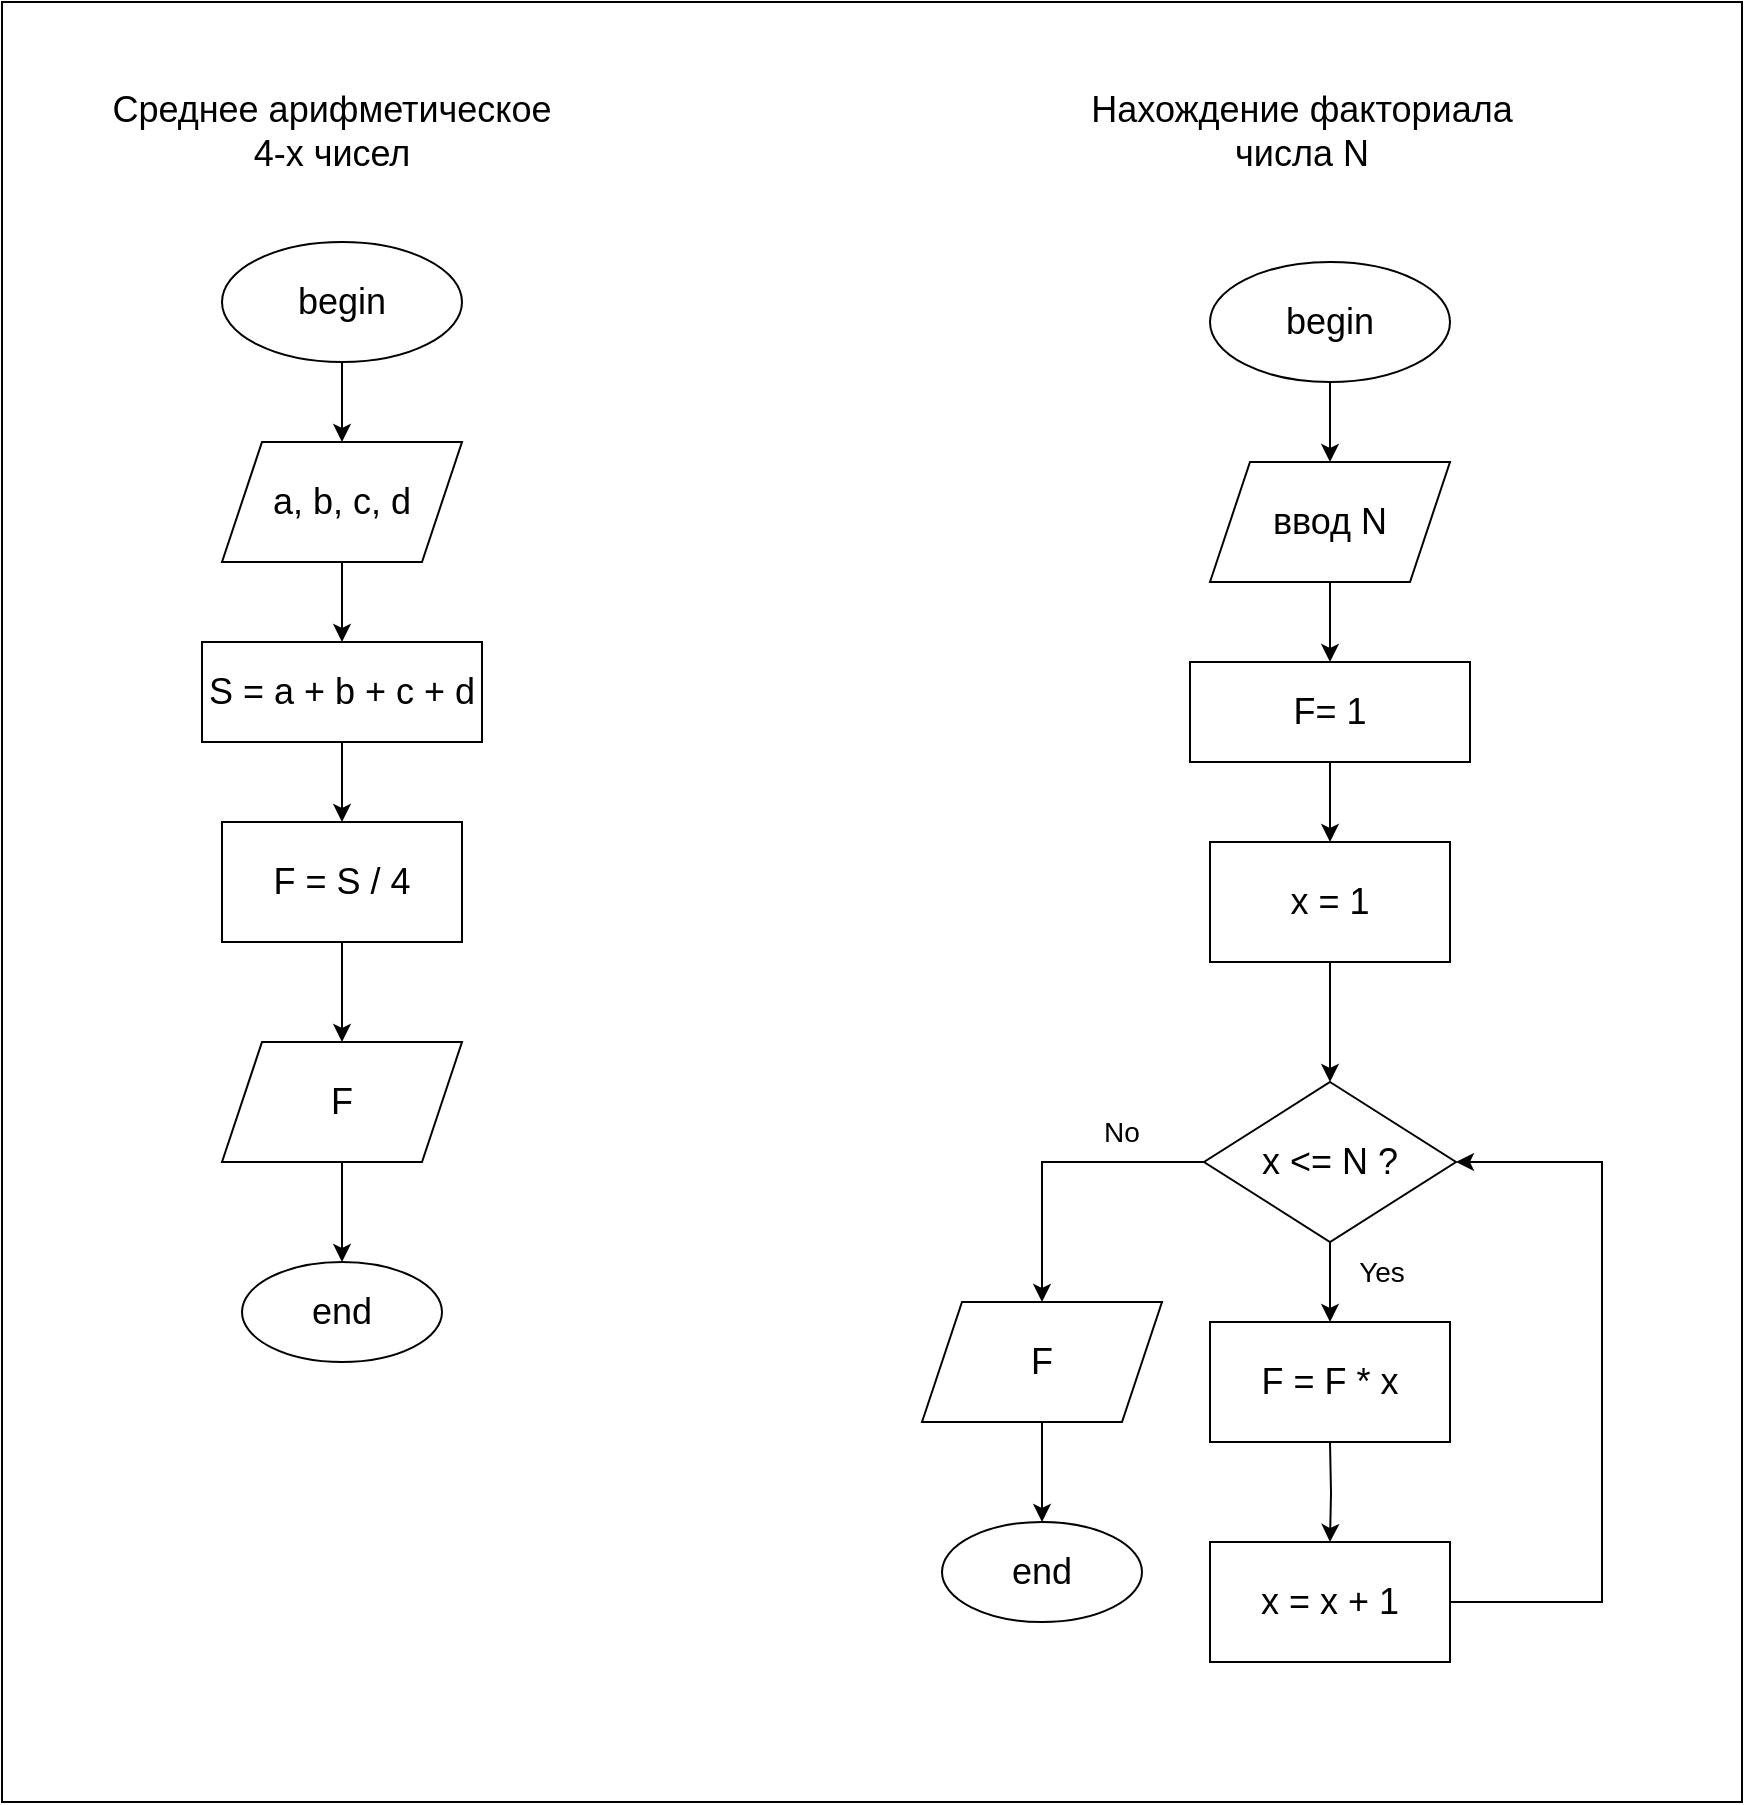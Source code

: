 <mxfile version="22.1.11" type="google">
  <diagram id="C5RBs43oDa-KdzZeNtuy" name="Page-1">
    <mxGraphModel grid="1" page="1" gridSize="10" guides="1" tooltips="1" connect="1" arrows="1" fold="1" pageScale="1" pageWidth="827" pageHeight="1169" math="0" shadow="0">
      <root>
        <mxCell id="WIyWlLk6GJQsqaUBKTNV-0" />
        <mxCell id="WIyWlLk6GJQsqaUBKTNV-1" parent="WIyWlLk6GJQsqaUBKTNV-0" />
        <mxCell id="F-WVQtWmwmmTG1KwG65c-15" value="" style="rounded=0;whiteSpace=wrap;html=1;" vertex="1" parent="WIyWlLk6GJQsqaUBKTNV-1">
          <mxGeometry x="-160" y="-270" width="870" height="900" as="geometry" />
        </mxCell>
        <mxCell id="F-WVQtWmwmmTG1KwG65c-0" value="&lt;font style=&quot;font-size: 18px;&quot;&gt;begin&lt;/font&gt;" style="ellipse;whiteSpace=wrap;html=1;" vertex="1" parent="WIyWlLk6GJQsqaUBKTNV-1">
          <mxGeometry x="-50" y="-150" width="120" height="60" as="geometry" />
        </mxCell>
        <mxCell id="F-WVQtWmwmmTG1KwG65c-3" style="edgeStyle=orthogonalEdgeStyle;rounded=0;orthogonalLoop=1;jettySize=auto;html=1;exitX=0.5;exitY=1;exitDx=0;exitDy=0;" edge="1" parent="WIyWlLk6GJQsqaUBKTNV-1" source="F-WVQtWmwmmTG1KwG65c-1" target="F-WVQtWmwmmTG1KwG65c-4">
          <mxGeometry relative="1" as="geometry">
            <mxPoint x="10" y="40" as="targetPoint" />
          </mxGeometry>
        </mxCell>
        <mxCell id="F-WVQtWmwmmTG1KwG65c-1" value="&lt;font style=&quot;font-size: 18px;&quot;&gt;a, b, c, d&lt;/font&gt;" style="shape=parallelogram;perimeter=parallelogramPerimeter;whiteSpace=wrap;html=1;fixedSize=1;" vertex="1" parent="WIyWlLk6GJQsqaUBKTNV-1">
          <mxGeometry x="-50" y="-50" width="120" height="60" as="geometry" />
        </mxCell>
        <mxCell id="F-WVQtWmwmmTG1KwG65c-2" value="" style="endArrow=classic;html=1;rounded=0;exitX=0.5;exitY=1;exitDx=0;exitDy=0;entryX=0.5;entryY=0;entryDx=0;entryDy=0;" edge="1" parent="WIyWlLk6GJQsqaUBKTNV-1" source="F-WVQtWmwmmTG1KwG65c-0" target="F-WVQtWmwmmTG1KwG65c-1">
          <mxGeometry width="50" height="50" relative="1" as="geometry">
            <mxPoint y="70" as="sourcePoint" />
            <mxPoint x="50" y="20" as="targetPoint" />
          </mxGeometry>
        </mxCell>
        <mxCell id="F-WVQtWmwmmTG1KwG65c-5" style="edgeStyle=orthogonalEdgeStyle;rounded=0;orthogonalLoop=1;jettySize=auto;html=1;" edge="1" parent="WIyWlLk6GJQsqaUBKTNV-1" source="F-WVQtWmwmmTG1KwG65c-4" target="F-WVQtWmwmmTG1KwG65c-6">
          <mxGeometry relative="1" as="geometry">
            <mxPoint x="10" y="140" as="targetPoint" />
          </mxGeometry>
        </mxCell>
        <mxCell id="F-WVQtWmwmmTG1KwG65c-4" value="&lt;font style=&quot;font-size: 18px;&quot;&gt;S = a + b + c + d&lt;/font&gt;" style="rounded=0;whiteSpace=wrap;html=1;" vertex="1" parent="WIyWlLk6GJQsqaUBKTNV-1">
          <mxGeometry x="-60" y="50" width="140" height="50" as="geometry" />
        </mxCell>
        <mxCell id="F-WVQtWmwmmTG1KwG65c-7" style="edgeStyle=orthogonalEdgeStyle;rounded=0;orthogonalLoop=1;jettySize=auto;html=1;exitX=0.5;exitY=1;exitDx=0;exitDy=0;" edge="1" parent="WIyWlLk6GJQsqaUBKTNV-1" source="F-WVQtWmwmmTG1KwG65c-6" target="F-WVQtWmwmmTG1KwG65c-8">
          <mxGeometry relative="1" as="geometry">
            <mxPoint x="10" y="240" as="targetPoint" />
          </mxGeometry>
        </mxCell>
        <mxCell id="F-WVQtWmwmmTG1KwG65c-6" value="&lt;font style=&quot;font-size: 18px;&quot;&gt;F = S / 4&lt;/font&gt;" style="rounded=0;whiteSpace=wrap;html=1;" vertex="1" parent="WIyWlLk6GJQsqaUBKTNV-1">
          <mxGeometry x="-50" y="140" width="120" height="60" as="geometry" />
        </mxCell>
        <mxCell id="F-WVQtWmwmmTG1KwG65c-9" style="edgeStyle=orthogonalEdgeStyle;rounded=0;orthogonalLoop=1;jettySize=auto;html=1;" edge="1" parent="WIyWlLk6GJQsqaUBKTNV-1" source="F-WVQtWmwmmTG1KwG65c-8" target="F-WVQtWmwmmTG1KwG65c-10">
          <mxGeometry relative="1" as="geometry">
            <mxPoint x="10" y="350" as="targetPoint" />
          </mxGeometry>
        </mxCell>
        <mxCell id="F-WVQtWmwmmTG1KwG65c-8" value="&lt;font style=&quot;font-size: 18px;&quot;&gt;F&lt;/font&gt;" style="shape=parallelogram;perimeter=parallelogramPerimeter;whiteSpace=wrap;html=1;fixedSize=1;" vertex="1" parent="WIyWlLk6GJQsqaUBKTNV-1">
          <mxGeometry x="-50" y="250" width="120" height="60" as="geometry" />
        </mxCell>
        <mxCell id="F-WVQtWmwmmTG1KwG65c-10" value="&lt;font style=&quot;font-size: 18px;&quot;&gt;end&lt;/font&gt;" style="ellipse;whiteSpace=wrap;html=1;" vertex="1" parent="WIyWlLk6GJQsqaUBKTNV-1">
          <mxGeometry x="-40" y="360" width="100" height="50" as="geometry" />
        </mxCell>
        <mxCell id="F-WVQtWmwmmTG1KwG65c-16" value="&lt;font style=&quot;font-size: 18px;&quot;&gt;Среднее арифметическое 4-х чисел&lt;/font&gt;" style="text;html=1;strokeColor=none;fillColor=none;align=center;verticalAlign=middle;whiteSpace=wrap;rounded=0;" vertex="1" parent="WIyWlLk6GJQsqaUBKTNV-1">
          <mxGeometry x="-110" y="-210" width="230" height="10" as="geometry" />
        </mxCell>
        <mxCell id="F-WVQtWmwmmTG1KwG65c-17" value="&lt;font style=&quot;font-size: 18px;&quot;&gt;Нахождение факториала числа N&lt;/font&gt;" style="text;html=1;strokeColor=none;fillColor=none;align=center;verticalAlign=middle;whiteSpace=wrap;rounded=0;" vertex="1" parent="WIyWlLk6GJQsqaUBKTNV-1">
          <mxGeometry x="360" y="-225" width="260" height="40" as="geometry" />
        </mxCell>
        <mxCell id="F-WVQtWmwmmTG1KwG65c-20" value="&lt;font style=&quot;font-size: 18px;&quot;&gt;begin&lt;/font&gt;" style="ellipse;whiteSpace=wrap;html=1;" vertex="1" parent="WIyWlLk6GJQsqaUBKTNV-1">
          <mxGeometry x="444" y="-140" width="120" height="60" as="geometry" />
        </mxCell>
        <mxCell id="F-WVQtWmwmmTG1KwG65c-21" style="edgeStyle=orthogonalEdgeStyle;rounded=0;orthogonalLoop=1;jettySize=auto;html=1;exitX=0.5;exitY=1;exitDx=0;exitDy=0;" edge="1" parent="WIyWlLk6GJQsqaUBKTNV-1" source="F-WVQtWmwmmTG1KwG65c-22" target="F-WVQtWmwmmTG1KwG65c-25">
          <mxGeometry relative="1" as="geometry">
            <mxPoint x="504" y="50" as="targetPoint" />
          </mxGeometry>
        </mxCell>
        <mxCell id="F-WVQtWmwmmTG1KwG65c-22" value="&lt;font style=&quot;font-size: 18px;&quot;&gt;ввод N&lt;/font&gt;" style="shape=parallelogram;perimeter=parallelogramPerimeter;whiteSpace=wrap;html=1;fixedSize=1;" vertex="1" parent="WIyWlLk6GJQsqaUBKTNV-1">
          <mxGeometry x="444" y="-40" width="120" height="60" as="geometry" />
        </mxCell>
        <mxCell id="F-WVQtWmwmmTG1KwG65c-23" value="" style="endArrow=classic;html=1;rounded=0;exitX=0.5;exitY=1;exitDx=0;exitDy=0;entryX=0.5;entryY=0;entryDx=0;entryDy=0;" edge="1" parent="WIyWlLk6GJQsqaUBKTNV-1" source="F-WVQtWmwmmTG1KwG65c-20" target="F-WVQtWmwmmTG1KwG65c-22">
          <mxGeometry width="50" height="50" relative="1" as="geometry">
            <mxPoint x="494" y="80" as="sourcePoint" />
            <mxPoint x="544" y="30" as="targetPoint" />
          </mxGeometry>
        </mxCell>
        <mxCell id="F-WVQtWmwmmTG1KwG65c-24" style="edgeStyle=orthogonalEdgeStyle;rounded=0;orthogonalLoop=1;jettySize=auto;html=1;" edge="1" parent="WIyWlLk6GJQsqaUBKTNV-1" source="F-WVQtWmwmmTG1KwG65c-25" target="F-WVQtWmwmmTG1KwG65c-27">
          <mxGeometry relative="1" as="geometry">
            <mxPoint x="504" y="150" as="targetPoint" />
          </mxGeometry>
        </mxCell>
        <mxCell id="F-WVQtWmwmmTG1KwG65c-25" value="&lt;font style=&quot;font-size: 18px;&quot;&gt;F= 1&lt;/font&gt;" style="rounded=0;whiteSpace=wrap;html=1;" vertex="1" parent="WIyWlLk6GJQsqaUBKTNV-1">
          <mxGeometry x="434" y="60" width="140" height="50" as="geometry" />
        </mxCell>
        <mxCell id="F-WVQtWmwmmTG1KwG65c-27" value="&lt;font style=&quot;font-size: 18px;&quot;&gt;x = 1&lt;/font&gt;" style="rounded=0;whiteSpace=wrap;html=1;" vertex="1" parent="WIyWlLk6GJQsqaUBKTNV-1">
          <mxGeometry x="444" y="150" width="120" height="60" as="geometry" />
        </mxCell>
        <mxCell id="F-WVQtWmwmmTG1KwG65c-28" style="edgeStyle=orthogonalEdgeStyle;rounded=0;orthogonalLoop=1;jettySize=auto;html=1;" edge="1" parent="WIyWlLk6GJQsqaUBKTNV-1" source="F-WVQtWmwmmTG1KwG65c-29" target="F-WVQtWmwmmTG1KwG65c-30">
          <mxGeometry relative="1" as="geometry">
            <mxPoint x="360" y="480" as="targetPoint" />
          </mxGeometry>
        </mxCell>
        <mxCell id="F-WVQtWmwmmTG1KwG65c-29" value="&lt;font style=&quot;font-size: 18px;&quot;&gt;F&lt;/font&gt;" style="shape=parallelogram;perimeter=parallelogramPerimeter;whiteSpace=wrap;html=1;fixedSize=1;" vertex="1" parent="WIyWlLk6GJQsqaUBKTNV-1">
          <mxGeometry x="300" y="380" width="120" height="60" as="geometry" />
        </mxCell>
        <mxCell id="F-WVQtWmwmmTG1KwG65c-30" value="&lt;font style=&quot;font-size: 18px;&quot;&gt;end&lt;/font&gt;" style="ellipse;whiteSpace=wrap;html=1;" vertex="1" parent="WIyWlLk6GJQsqaUBKTNV-1">
          <mxGeometry x="310" y="490" width="100" height="50" as="geometry" />
        </mxCell>
        <mxCell id="AdEeCL2vunf8xXkyVYBJ-0" value="&lt;font style=&quot;font-size: 18px;&quot;&gt;x &amp;lt;= N ?&lt;/font&gt;" style="rhombus;whiteSpace=wrap;html=1;" vertex="1" parent="WIyWlLk6GJQsqaUBKTNV-1">
          <mxGeometry x="441" y="270" width="126" height="80" as="geometry" />
        </mxCell>
        <mxCell id="AdEeCL2vunf8xXkyVYBJ-4" value="" style="endArrow=classic;html=1;rounded=0;exitX=0.5;exitY=1;exitDx=0;exitDy=0;" edge="1" parent="WIyWlLk6GJQsqaUBKTNV-1" source="F-WVQtWmwmmTG1KwG65c-27">
          <mxGeometry width="50" height="50" relative="1" as="geometry">
            <mxPoint x="430" y="380" as="sourcePoint" />
            <mxPoint x="504" y="270" as="targetPoint" />
          </mxGeometry>
        </mxCell>
        <mxCell id="AdEeCL2vunf8xXkyVYBJ-5" value="" style="endArrow=classic;html=1;rounded=0;exitX=0;exitY=0.5;exitDx=0;exitDy=0;entryX=0.5;entryY=0;entryDx=0;entryDy=0;" edge="1" parent="WIyWlLk6GJQsqaUBKTNV-1" source="AdEeCL2vunf8xXkyVYBJ-0" target="F-WVQtWmwmmTG1KwG65c-29">
          <mxGeometry width="50" height="50" relative="1" as="geometry">
            <mxPoint x="420" y="370" as="sourcePoint" />
            <mxPoint x="390" y="380" as="targetPoint" />
            <Array as="points">
              <mxPoint x="360" y="310" />
            </Array>
          </mxGeometry>
        </mxCell>
        <mxCell id="AdEeCL2vunf8xXkyVYBJ-6" value="&lt;font style=&quot;font-size: 14px;&quot;&gt;No&lt;/font&gt;" style="text;html=1;strokeColor=none;fillColor=none;align=center;verticalAlign=middle;whiteSpace=wrap;rounded=0;" vertex="1" parent="WIyWlLk6GJQsqaUBKTNV-1">
          <mxGeometry x="370" y="280" width="60" height="30" as="geometry" />
        </mxCell>
        <mxCell id="AdEeCL2vunf8xXkyVYBJ-9" value="&lt;font style=&quot;font-size: 18px;&quot;&gt;F = F * x&lt;/font&gt;" style="rounded=0;whiteSpace=wrap;html=1;" vertex="1" parent="WIyWlLk6GJQsqaUBKTNV-1">
          <mxGeometry x="444" y="390" width="120" height="60" as="geometry" />
        </mxCell>
        <mxCell id="AdEeCL2vunf8xXkyVYBJ-12" value="" style="endArrow=classic;html=1;rounded=0;exitX=0.5;exitY=1;exitDx=0;exitDy=0;entryX=0.5;entryY=0;entryDx=0;entryDy=0;" edge="1" parent="WIyWlLk6GJQsqaUBKTNV-1" source="AdEeCL2vunf8xXkyVYBJ-0" target="AdEeCL2vunf8xXkyVYBJ-9">
          <mxGeometry width="50" height="50" relative="1" as="geometry">
            <mxPoint x="400" y="400" as="sourcePoint" />
            <mxPoint x="450" y="350" as="targetPoint" />
          </mxGeometry>
        </mxCell>
        <mxCell id="AdEeCL2vunf8xXkyVYBJ-14" value="&lt;font style=&quot;font-size: 14px;&quot;&gt;Yes&lt;/font&gt;" style="text;html=1;strokeColor=none;fillColor=none;align=center;verticalAlign=middle;whiteSpace=wrap;rounded=0;" vertex="1" parent="WIyWlLk6GJQsqaUBKTNV-1">
          <mxGeometry x="500" y="350" width="60" height="30" as="geometry" />
        </mxCell>
        <mxCell id="AdEeCL2vunf8xXkyVYBJ-15" style="edgeStyle=orthogonalEdgeStyle;rounded=0;orthogonalLoop=1;jettySize=auto;html=1;" edge="1" parent="WIyWlLk6GJQsqaUBKTNV-1" target="AdEeCL2vunf8xXkyVYBJ-16">
          <mxGeometry relative="1" as="geometry">
            <mxPoint x="504" y="490" as="targetPoint" />
            <mxPoint x="504" y="450" as="sourcePoint" />
          </mxGeometry>
        </mxCell>
        <mxCell id="AdEeCL2vunf8xXkyVYBJ-16" value="&lt;font style=&quot;font-size: 18px;&quot;&gt;x = x + 1&lt;/font&gt;" style="rounded=0;whiteSpace=wrap;html=1;" vertex="1" parent="WIyWlLk6GJQsqaUBKTNV-1">
          <mxGeometry x="444" y="500" width="120" height="60" as="geometry" />
        </mxCell>
        <mxCell id="AdEeCL2vunf8xXkyVYBJ-19" value="" style="endArrow=classic;html=1;rounded=0;exitX=1;exitY=0.5;exitDx=0;exitDy=0;entryX=1;entryY=0.5;entryDx=0;entryDy=0;" edge="1" parent="WIyWlLk6GJQsqaUBKTNV-1" source="AdEeCL2vunf8xXkyVYBJ-16" target="AdEeCL2vunf8xXkyVYBJ-0">
          <mxGeometry width="50" height="50" relative="1" as="geometry">
            <mxPoint x="400" y="390" as="sourcePoint" />
            <mxPoint x="450" y="340" as="targetPoint" />
            <Array as="points">
              <mxPoint x="640" y="530" />
              <mxPoint x="640" y="430" />
              <mxPoint x="640" y="310" />
            </Array>
          </mxGeometry>
        </mxCell>
      </root>
    </mxGraphModel>
  </diagram>
</mxfile>
